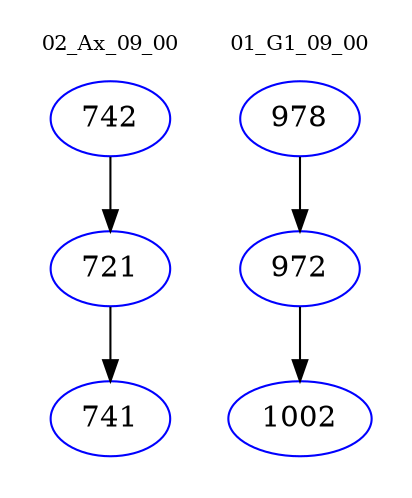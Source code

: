 digraph{
subgraph cluster_0 {
color = white
label = "02_Ax_09_00";
fontsize=10;
T0_742 [label="742", color="blue"]
T0_742 -> T0_721 [color="black"]
T0_721 [label="721", color="blue"]
T0_721 -> T0_741 [color="black"]
T0_741 [label="741", color="blue"]
}
subgraph cluster_1 {
color = white
label = "01_G1_09_00";
fontsize=10;
T1_978 [label="978", color="blue"]
T1_978 -> T1_972 [color="black"]
T1_972 [label="972", color="blue"]
T1_972 -> T1_1002 [color="black"]
T1_1002 [label="1002", color="blue"]
}
}
